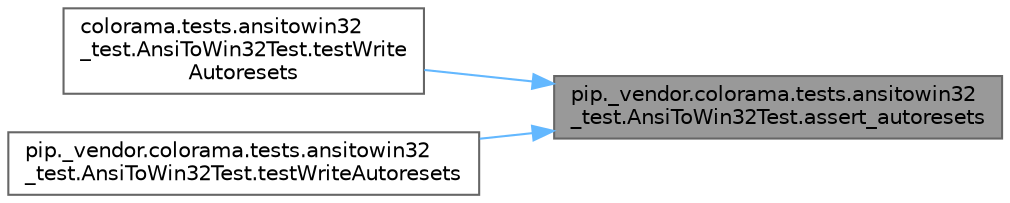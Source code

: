 digraph "pip._vendor.colorama.tests.ansitowin32_test.AnsiToWin32Test.assert_autoresets"
{
 // LATEX_PDF_SIZE
  bgcolor="transparent";
  edge [fontname=Helvetica,fontsize=10,labelfontname=Helvetica,labelfontsize=10];
  node [fontname=Helvetica,fontsize=10,shape=box,height=0.2,width=0.4];
  rankdir="RL";
  Node1 [id="Node000001",label="pip._vendor.colorama.tests.ansitowin32\l_test.AnsiToWin32Test.assert_autoresets",height=0.2,width=0.4,color="gray40", fillcolor="grey60", style="filled", fontcolor="black",tooltip=" "];
  Node1 -> Node2 [id="edge1_Node000001_Node000002",dir="back",color="steelblue1",style="solid",tooltip=" "];
  Node2 [id="Node000002",label="colorama.tests.ansitowin32\l_test.AnsiToWin32Test.testWrite\lAutoresets",height=0.2,width=0.4,color="grey40", fillcolor="white", style="filled",URL="$classcolorama_1_1tests_1_1ansitowin32__test_1_1_ansi_to_win32_test.html#a966ff294b616e99b3e0527098ae3fdea",tooltip=" "];
  Node1 -> Node3 [id="edge2_Node000001_Node000003",dir="back",color="steelblue1",style="solid",tooltip=" "];
  Node3 [id="Node000003",label="pip._vendor.colorama.tests.ansitowin32\l_test.AnsiToWin32Test.testWriteAutoresets",height=0.2,width=0.4,color="grey40", fillcolor="white", style="filled",URL="$classpip_1_1__vendor_1_1colorama_1_1tests_1_1ansitowin32__test_1_1_ansi_to_win32_test.html#ad6264160dcdd5f478b66291e85d9da02",tooltip=" "];
}
